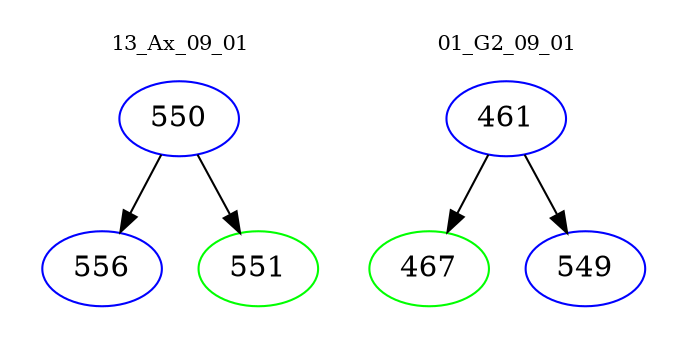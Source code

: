 digraph{
subgraph cluster_0 {
color = white
label = "13_Ax_09_01";
fontsize=10;
T0_550 [label="550", color="blue"]
T0_550 -> T0_556 [color="black"]
T0_556 [label="556", color="blue"]
T0_550 -> T0_551 [color="black"]
T0_551 [label="551", color="green"]
}
subgraph cluster_1 {
color = white
label = "01_G2_09_01";
fontsize=10;
T1_461 [label="461", color="blue"]
T1_461 -> T1_467 [color="black"]
T1_467 [label="467", color="green"]
T1_461 -> T1_549 [color="black"]
T1_549 [label="549", color="blue"]
}
}
